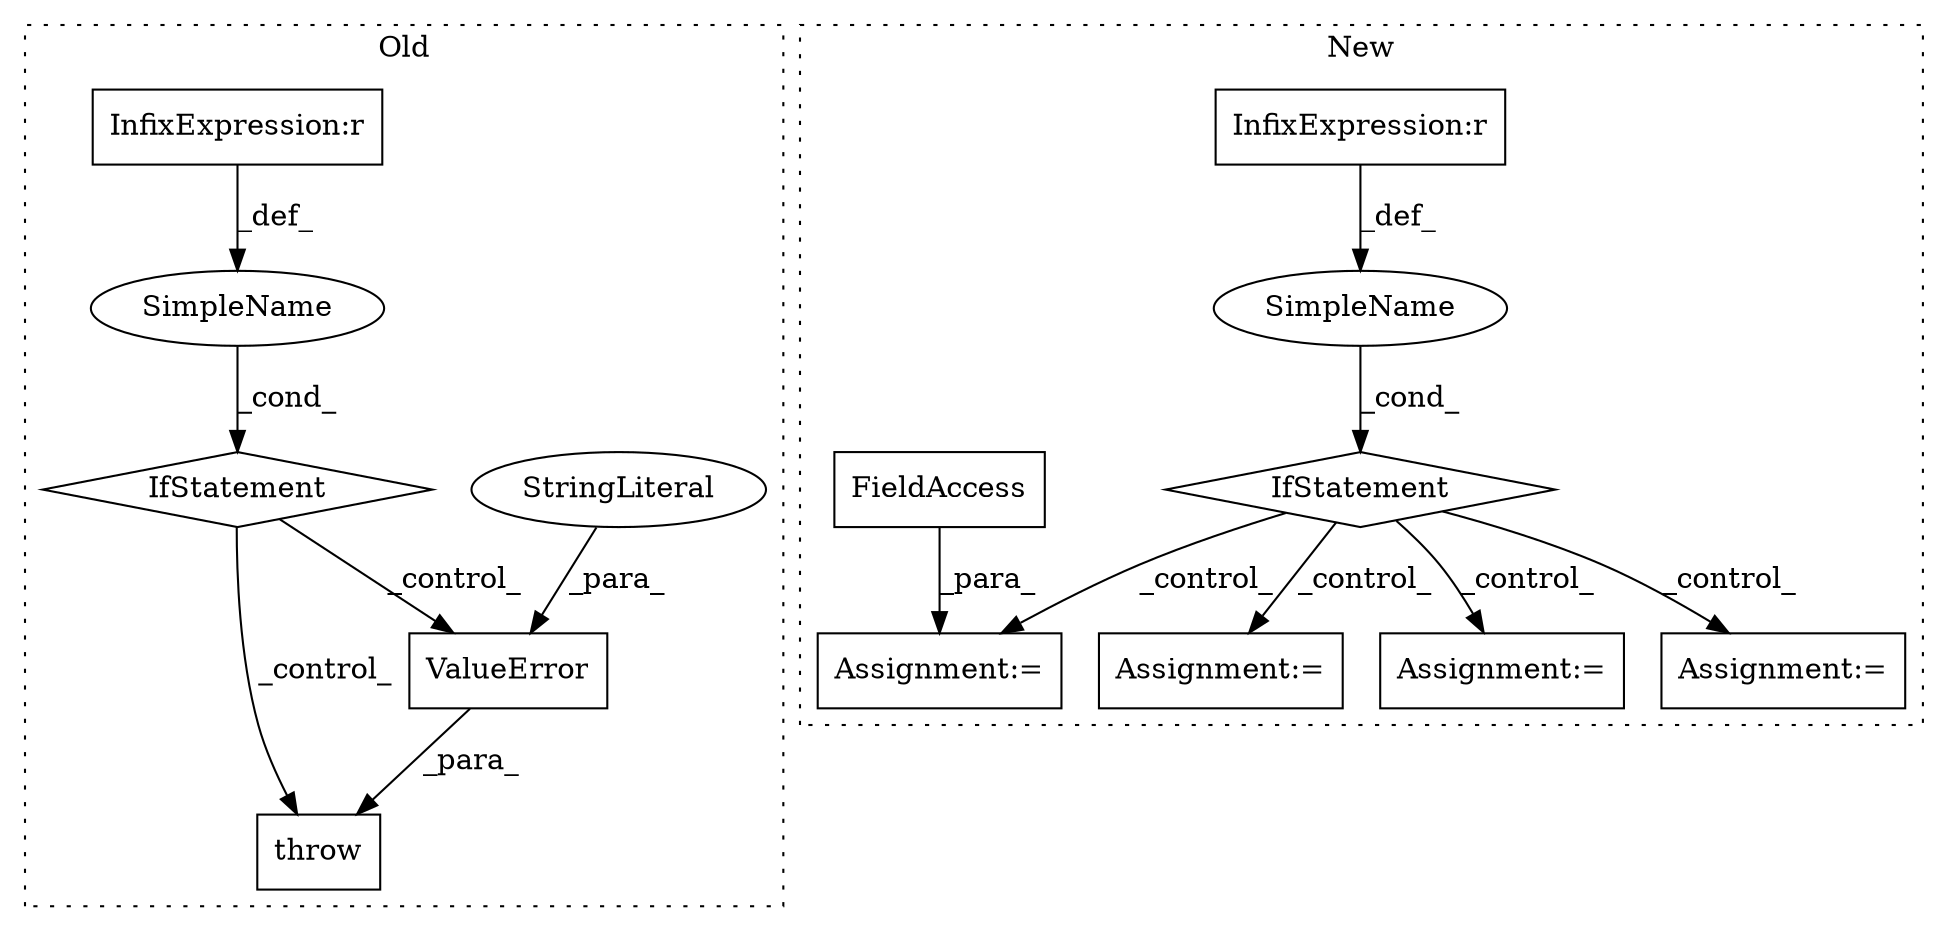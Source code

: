 digraph G {
subgraph cluster0 {
1 [label="ValueError" a="32" s="267,308" l="11,1" shape="box"];
3 [label="throw" a="53" s="261" l="6" shape="box"];
4 [label="SimpleName" a="42" s="" l="" shape="ellipse"];
5 [label="IfStatement" a="25" s="214,251" l="4,2" shape="diamond"];
6 [label="StringLiteral" a="45" s="278" l="30" shape="ellipse"];
7 [label="InfixExpression:r" a="27" s="245" l="4" shape="box"];
label = "Old";
style="dotted";
}
subgraph cluster1 {
2 [label="IfStatement" a="25" s="636,680" l="4,2" shape="diamond"];
8 [label="Assignment:=" a="7" s="776" l="1" shape="box"];
9 [label="SimpleName" a="42" s="" l="" shape="ellipse"];
10 [label="InfixExpression:r" a="27" s="671" l="4" shape="box"];
11 [label="Assignment:=" a="7" s="696" l="1" shape="box"];
12 [label="Assignment:=" a="7" s="845" l="1" shape="box"];
13 [label="Assignment:=" a="7" s="889" l="1" shape="box"];
14 [label="FieldAccess" a="22" s="846" l="15" shape="box"];
label = "New";
style="dotted";
}
1 -> 3 [label="_para_"];
2 -> 13 [label="_control_"];
2 -> 8 [label="_control_"];
2 -> 11 [label="_control_"];
2 -> 12 [label="_control_"];
4 -> 5 [label="_cond_"];
5 -> 3 [label="_control_"];
5 -> 1 [label="_control_"];
6 -> 1 [label="_para_"];
7 -> 4 [label="_def_"];
9 -> 2 [label="_cond_"];
10 -> 9 [label="_def_"];
14 -> 12 [label="_para_"];
}